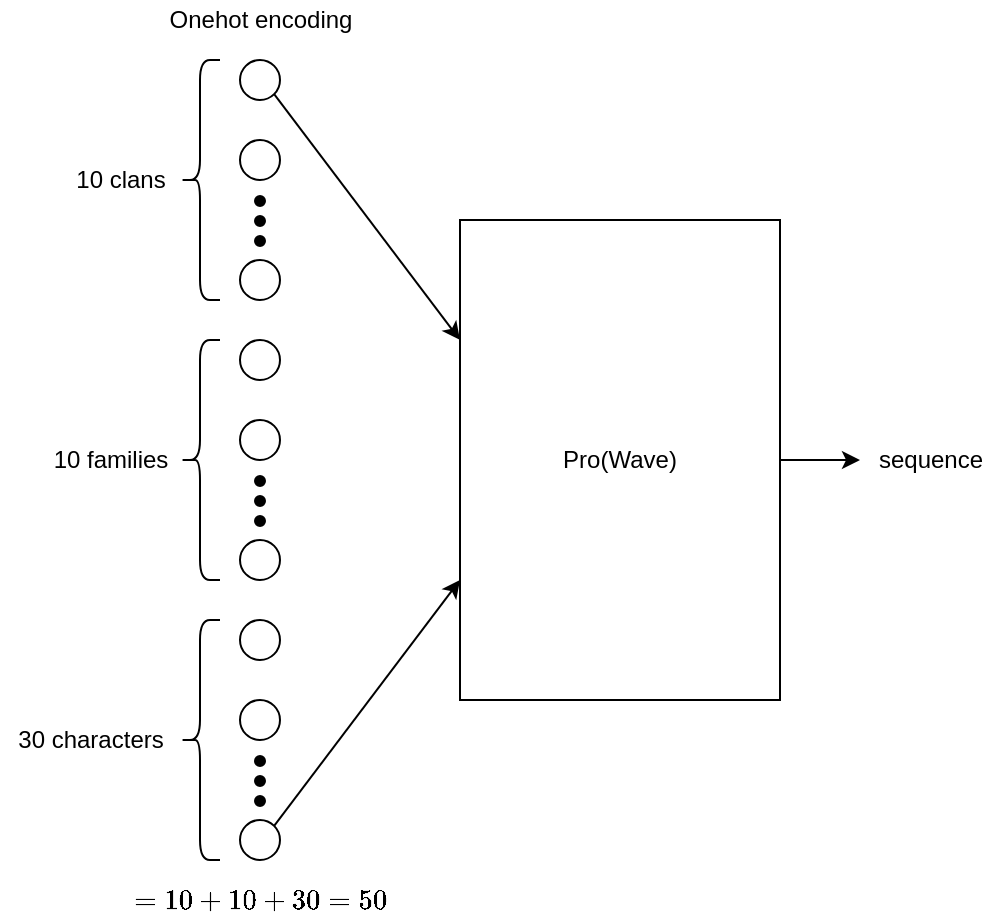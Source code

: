 <mxfile version="13.7.9" type="device"><diagram id="fpdsFX4gegioAMAPpuvR" name="Side-1"><mxGraphModel dx="539" dy="343" grid="1" gridSize="10" guides="1" tooltips="1" connect="1" arrows="1" fold="1" page="1" pageScale="1" pageWidth="827" pageHeight="1169" math="1" shadow="0"><root><mxCell id="0"/><mxCell id="1" parent="0"/><mxCell id="JrW6FlC6QKuvdX_4aWjU-32" style="edgeStyle=none;rounded=0;orthogonalLoop=1;jettySize=auto;html=1;exitX=1;exitY=0.5;exitDx=0;exitDy=0;" edge="1" parent="1" source="JrW6FlC6QKuvdX_4aWjU-1"><mxGeometry relative="1" as="geometry"><mxPoint x="480" y="240.0" as="targetPoint"/></mxGeometry></mxCell><mxCell id="JrW6FlC6QKuvdX_4aWjU-1" value="Pro(Wave)" style="rounded=0;whiteSpace=wrap;html=1;" vertex="1" parent="1"><mxGeometry x="280" y="120" width="160" height="240" as="geometry"/></mxCell><mxCell id="JrW6FlC6QKuvdX_4aWjU-2" value="" style="ellipse;whiteSpace=wrap;html=1;aspect=fixed;" vertex="1" parent="1"><mxGeometry x="170" y="40" width="20" height="20" as="geometry"/></mxCell><mxCell id="JrW6FlC6QKuvdX_4aWjU-3" value="" style="ellipse;whiteSpace=wrap;html=1;aspect=fixed;" vertex="1" parent="1"><mxGeometry x="170" y="80" width="20" height="20" as="geometry"/></mxCell><mxCell id="JrW6FlC6QKuvdX_4aWjU-4" value="" style="ellipse;whiteSpace=wrap;html=1;aspect=fixed;" vertex="1" parent="1"><mxGeometry x="170" y="140" width="20" height="20" as="geometry"/></mxCell><mxCell id="JrW6FlC6QKuvdX_4aWjU-5" value="" style="ellipse;whiteSpace=wrap;html=1;aspect=fixed;fillColor=#000000;" vertex="1" parent="1"><mxGeometry x="177.5" y="108" width="5" height="5" as="geometry"/></mxCell><mxCell id="JrW6FlC6QKuvdX_4aWjU-6" value="" style="ellipse;whiteSpace=wrap;html=1;aspect=fixed;fillColor=#000000;" vertex="1" parent="1"><mxGeometry x="177.5" y="118" width="5" height="5" as="geometry"/></mxCell><mxCell id="JrW6FlC6QKuvdX_4aWjU-7" value="" style="ellipse;whiteSpace=wrap;html=1;aspect=fixed;fillColor=#000000;" vertex="1" parent="1"><mxGeometry x="177.5" y="128" width="5" height="5" as="geometry"/></mxCell><mxCell id="JrW6FlC6QKuvdX_4aWjU-8" value="" style="shape=curlyBracket;whiteSpace=wrap;html=1;rounded=1;fillColor=#000000;" vertex="1" parent="1"><mxGeometry x="140" y="40" width="20" height="120" as="geometry"/></mxCell><mxCell id="JrW6FlC6QKuvdX_4aWjU-9" value="10 clans" style="text;html=1;align=center;verticalAlign=middle;resizable=0;points=[];autosize=1;" vertex="1" parent="1"><mxGeometry x="80" y="90" width="60" height="20" as="geometry"/></mxCell><mxCell id="JrW6FlC6QKuvdX_4aWjU-10" value="Onehot encoding" style="text;html=1;align=center;verticalAlign=middle;resizable=0;points=[];autosize=1;" vertex="1" parent="1"><mxGeometry x="125" y="10" width="110" height="20" as="geometry"/></mxCell><mxCell id="JrW6FlC6QKuvdX_4aWjU-11" value="" style="ellipse;whiteSpace=wrap;html=1;aspect=fixed;" vertex="1" parent="1"><mxGeometry x="170" y="180" width="20" height="20" as="geometry"/></mxCell><mxCell id="JrW6FlC6QKuvdX_4aWjU-12" value="" style="ellipse;whiteSpace=wrap;html=1;aspect=fixed;" vertex="1" parent="1"><mxGeometry x="170" y="220" width="20" height="20" as="geometry"/></mxCell><mxCell id="JrW6FlC6QKuvdX_4aWjU-13" value="" style="ellipse;whiteSpace=wrap;html=1;aspect=fixed;" vertex="1" parent="1"><mxGeometry x="170" y="280" width="20" height="20" as="geometry"/></mxCell><mxCell id="JrW6FlC6QKuvdX_4aWjU-14" value="" style="ellipse;whiteSpace=wrap;html=1;aspect=fixed;fillColor=#000000;" vertex="1" parent="1"><mxGeometry x="177.5" y="248" width="5" height="5" as="geometry"/></mxCell><mxCell id="JrW6FlC6QKuvdX_4aWjU-15" value="" style="ellipse;whiteSpace=wrap;html=1;aspect=fixed;fillColor=#000000;" vertex="1" parent="1"><mxGeometry x="177.5" y="258" width="5" height="5" as="geometry"/></mxCell><mxCell id="JrW6FlC6QKuvdX_4aWjU-16" value="" style="ellipse;whiteSpace=wrap;html=1;aspect=fixed;fillColor=#000000;" vertex="1" parent="1"><mxGeometry x="177.5" y="268" width="5" height="5" as="geometry"/></mxCell><mxCell id="JrW6FlC6QKuvdX_4aWjU-17" value="" style="shape=curlyBracket;whiteSpace=wrap;html=1;rounded=1;fillColor=#000000;" vertex="1" parent="1"><mxGeometry x="140" y="180" width="20" height="120" as="geometry"/></mxCell><mxCell id="JrW6FlC6QKuvdX_4aWjU-18" value="10 families" style="text;html=1;align=center;verticalAlign=middle;resizable=0;points=[];autosize=1;" vertex="1" parent="1"><mxGeometry x="70" y="230" width="70" height="20" as="geometry"/></mxCell><mxCell id="JrW6FlC6QKuvdX_4aWjU-20" value="" style="ellipse;whiteSpace=wrap;html=1;aspect=fixed;" vertex="1" parent="1"><mxGeometry x="170" y="320" width="20" height="20" as="geometry"/></mxCell><mxCell id="JrW6FlC6QKuvdX_4aWjU-21" value="" style="ellipse;whiteSpace=wrap;html=1;aspect=fixed;" vertex="1" parent="1"><mxGeometry x="170" y="360" width="20" height="20" as="geometry"/></mxCell><mxCell id="JrW6FlC6QKuvdX_4aWjU-30" style="rounded=0;orthogonalLoop=1;jettySize=auto;html=1;exitX=1;exitY=0;exitDx=0;exitDy=0;entryX=0;entryY=0.75;entryDx=0;entryDy=0;" edge="1" parent="1" source="JrW6FlC6QKuvdX_4aWjU-22" target="JrW6FlC6QKuvdX_4aWjU-1"><mxGeometry relative="1" as="geometry"/></mxCell><mxCell id="JrW6FlC6QKuvdX_4aWjU-22" value="" style="ellipse;whiteSpace=wrap;html=1;aspect=fixed;" vertex="1" parent="1"><mxGeometry x="170" y="420" width="20" height="20" as="geometry"/></mxCell><mxCell id="JrW6FlC6QKuvdX_4aWjU-23" value="" style="ellipse;whiteSpace=wrap;html=1;aspect=fixed;fillColor=#000000;" vertex="1" parent="1"><mxGeometry x="177.5" y="388" width="5" height="5" as="geometry"/></mxCell><mxCell id="JrW6FlC6QKuvdX_4aWjU-24" value="" style="ellipse;whiteSpace=wrap;html=1;aspect=fixed;fillColor=#000000;" vertex="1" parent="1"><mxGeometry x="177.5" y="398" width="5" height="5" as="geometry"/></mxCell><mxCell id="JrW6FlC6QKuvdX_4aWjU-25" value="" style="ellipse;whiteSpace=wrap;html=1;aspect=fixed;fillColor=#000000;" vertex="1" parent="1"><mxGeometry x="177.5" y="408" width="5" height="5" as="geometry"/></mxCell><mxCell id="JrW6FlC6QKuvdX_4aWjU-26" value="" style="shape=curlyBracket;whiteSpace=wrap;html=1;rounded=1;fillColor=#000000;" vertex="1" parent="1"><mxGeometry x="140" y="320" width="20" height="120" as="geometry"/></mxCell><mxCell id="JrW6FlC6QKuvdX_4aWjU-27" value="30 characters" style="text;html=1;align=center;verticalAlign=middle;resizable=0;points=[];autosize=1;" vertex="1" parent="1"><mxGeometry x="50" y="370" width="90" height="20" as="geometry"/></mxCell><mxCell id="JrW6FlC6QKuvdX_4aWjU-29" value="" style="endArrow=classic;html=1;exitX=1;exitY=1;exitDx=0;exitDy=0;entryX=0;entryY=0.25;entryDx=0;entryDy=0;" edge="1" parent="1" source="JrW6FlC6QKuvdX_4aWjU-2" target="JrW6FlC6QKuvdX_4aWjU-1"><mxGeometry width="50" height="50" relative="1" as="geometry"><mxPoint x="340" y="90" as="sourcePoint"/><mxPoint x="390" y="40" as="targetPoint"/></mxGeometry></mxCell><mxCell id="JrW6FlC6QKuvdX_4aWjU-31" value="\(=10+10+30=50\)" style="text;html=1;align=center;verticalAlign=middle;resizable=0;points=[];autosize=1;" vertex="1" parent="1"><mxGeometry x="125" y="450" width="110" height="20" as="geometry"/></mxCell><mxCell id="JrW6FlC6QKuvdX_4aWjU-33" value="sequence" style="text;html=1;align=center;verticalAlign=middle;resizable=0;points=[];autosize=1;" vertex="1" parent="1"><mxGeometry x="480" y="230" width="70" height="20" as="geometry"/></mxCell></root></mxGraphModel></diagram></mxfile>